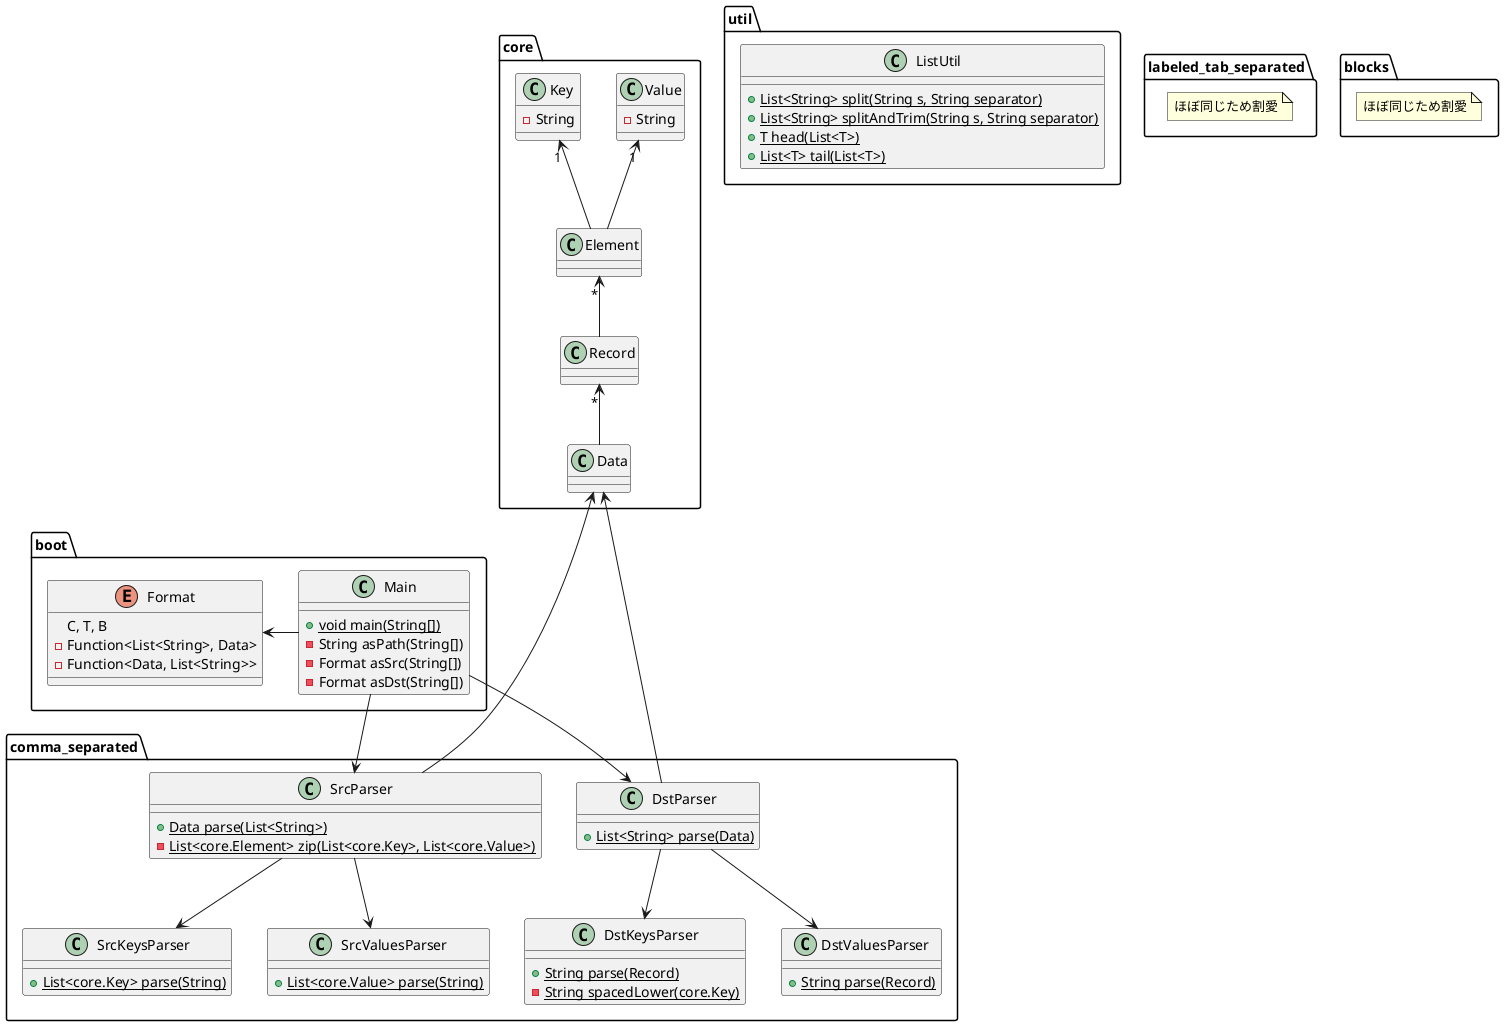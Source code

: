 @startuml

namespace core {
  class Key {
    - String
  }
  class Value {
    - String
  }
  Element -u-> "1" Key
  Element -u-> "1" Value

  Record -u-> "*" Element

  Data -u-> "*" Record
}

namespace util {
  class ListUtil {
    + {static} List<String> split(String s, String separator)
    + {static} List<String> splitAndTrim(String s, String separator)
    + {static} T head(List<T>)
    + {static} List<T> tail(List<T>)
  }
}

namespace comma_separated {
  class SrcParser {
    + {static} Data parse(List<String>)
    - {static} List<core.Element> zip(List<core.Key>, List<core.Value>)
  }
  class SrcKeysParser {
    + {static} List<core.Key> parse(String)
  }
  class SrcValuesParser {
    + {static} List<core.Value> parse(String)
  }
  SrcParser -d-> SrcKeysParser
  SrcParser -d-> SrcValuesParser
  SrcParser -u--> core.Data

  class DstParser {
    + {static} List<String> parse(Data)
  }
  class DstKeysParser {
    + {static} String parse(Record)
    - {static} String spacedLower(core.Key)
  }
  class DstValuesParser {
    + {static} String parse(Record)
  }

  DstParser -d-> DstKeysParser
  DstParser -d-> DstValuesParser
  DstParser -u--> core.Data
}

namespace labeled_tab_separated {
  note "ほぼ同じため割愛" as LTSNote
}

namespace blocks {
  note "ほぼ同じため割愛" as BNote
}

namespace boot {
  class Main {
    + {static} void main(String[])
    - String asPath(String[])
    - Format asSrc(String[])
    - Format asDst(String[])
  }

  enum Format {
    C, T, B
    - Function<List<String>, Data>
    - Function<Data, List<String>>
  }

  Main -l-> Format
  Main --> comma_separated.SrcParser
  Main --> comma_separated.DstParser
}

@enduml
